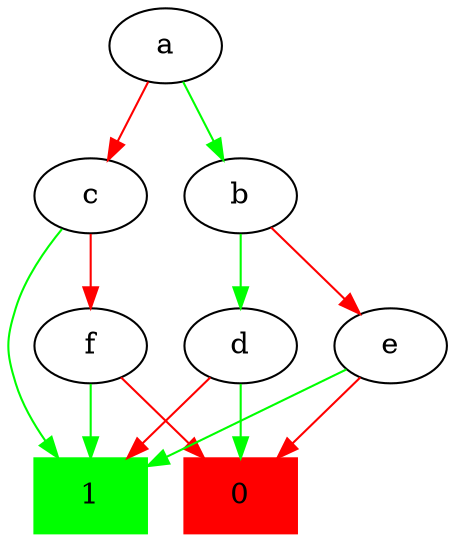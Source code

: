 digraph G {
f -> 1 [color=green];
f -> 0 [color=red];
d -> 0 [color=green];
d -> 1 [color=red];
e -> 1 [color=green];
e -> 0 [color=red];
b -> d [color=green];
b -> e [color=red];
c -> 1 [color=green];
c -> f [color=red];
a -> b [color=green];
a -> c [color=red];
1 [shape=box, style=filled, color=green];
0 [shape=box, style=filled, color=red];
}
